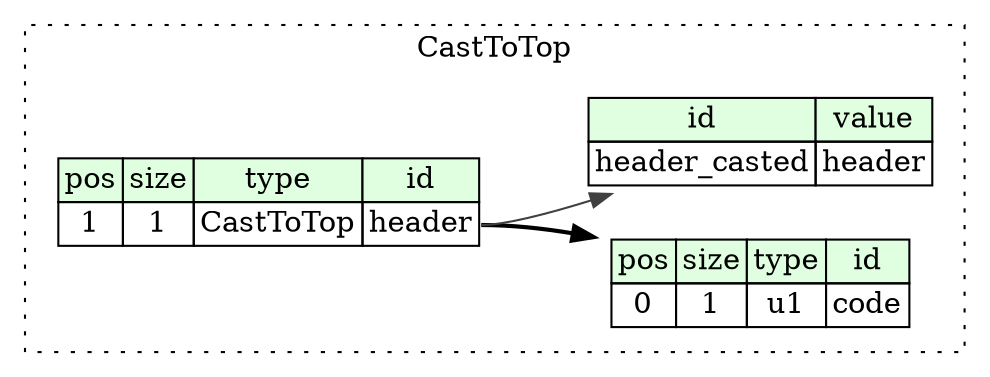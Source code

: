 digraph {
	rankdir=LR;
	node [shape=plaintext];
	subgraph cluster__cast_to_top {
		label="CastToTop";
		graph[style=dotted];

		cast_to_top__seq [label=<<TABLE BORDER="0" CELLBORDER="1" CELLSPACING="0">
			<TR><TD BGCOLOR="#E0FFE0">pos</TD><TD BGCOLOR="#E0FFE0">size</TD><TD BGCOLOR="#E0FFE0">type</TD><TD BGCOLOR="#E0FFE0">id</TD></TR>
			<TR><TD PORT="code_pos">0</TD><TD PORT="code_size">1</TD><TD>u1</TD><TD PORT="code_type">code</TD></TR>
		</TABLE>>];
		cast_to_top__inst__header [label=<<TABLE BORDER="0" CELLBORDER="1" CELLSPACING="0">
			<TR><TD BGCOLOR="#E0FFE0">pos</TD><TD BGCOLOR="#E0FFE0">size</TD><TD BGCOLOR="#E0FFE0">type</TD><TD BGCOLOR="#E0FFE0">id</TD></TR>
			<TR><TD PORT="header_pos">1</TD><TD PORT="header_size">1</TD><TD>CastToTop</TD><TD PORT="header_type">header</TD></TR>
		</TABLE>>];
		cast_to_top__inst__header_casted [label=<<TABLE BORDER="0" CELLBORDER="1" CELLSPACING="0">
			<TR><TD BGCOLOR="#E0FFE0">id</TD><TD BGCOLOR="#E0FFE0">value</TD></TR>
			<TR><TD>header_casted</TD><TD>header</TD></TR>
		</TABLE>>];
	}
	cast_to_top__inst__header:header_type -> cast_to_top__seq [style=bold];
	cast_to_top__inst__header:header_type -> cast_to_top__inst__header_casted [color="#404040"];
}
